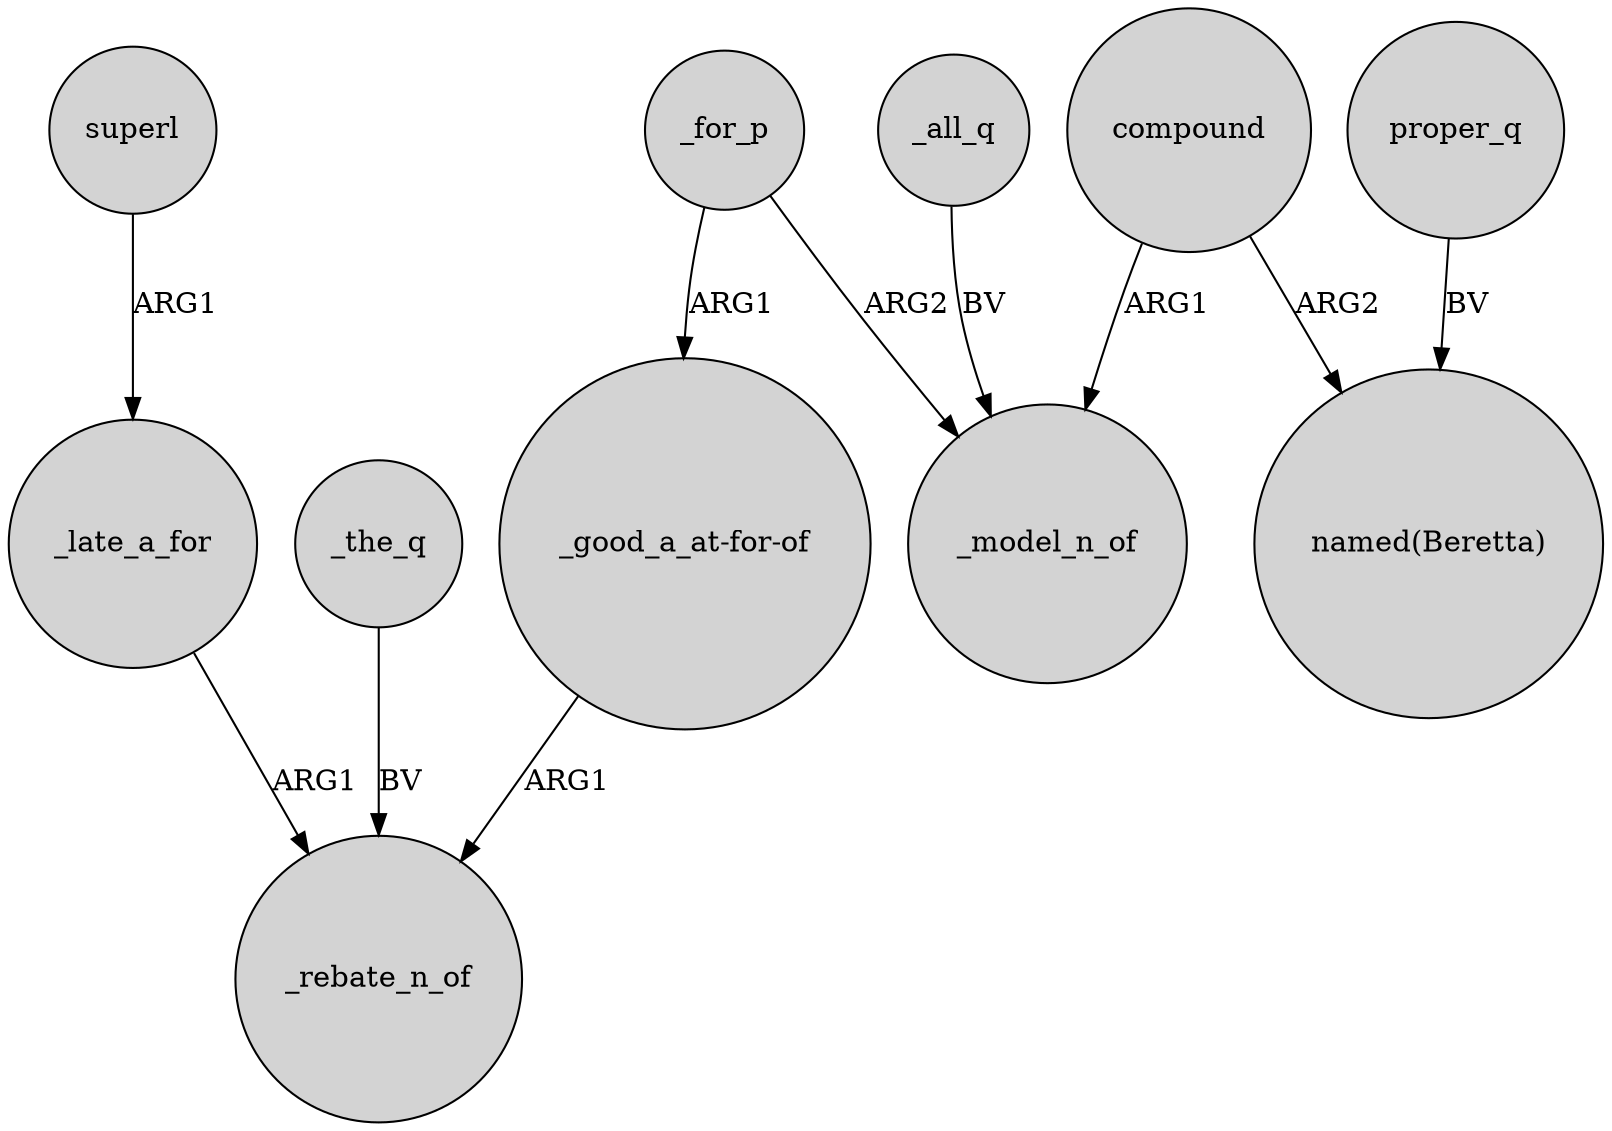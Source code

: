 digraph {
	node [shape=circle style=filled]
	"_good_a_at-for-of" -> _rebate_n_of [label=ARG1]
	superl -> _late_a_for [label=ARG1]
	_the_q -> _rebate_n_of [label=BV]
	proper_q -> "named(Beretta)" [label=BV]
	_all_q -> _model_n_of [label=BV]
	_for_p -> "_good_a_at-for-of" [label=ARG1]
	_late_a_for -> _rebate_n_of [label=ARG1]
	_for_p -> _model_n_of [label=ARG2]
	compound -> _model_n_of [label=ARG1]
	compound -> "named(Beretta)" [label=ARG2]
}
